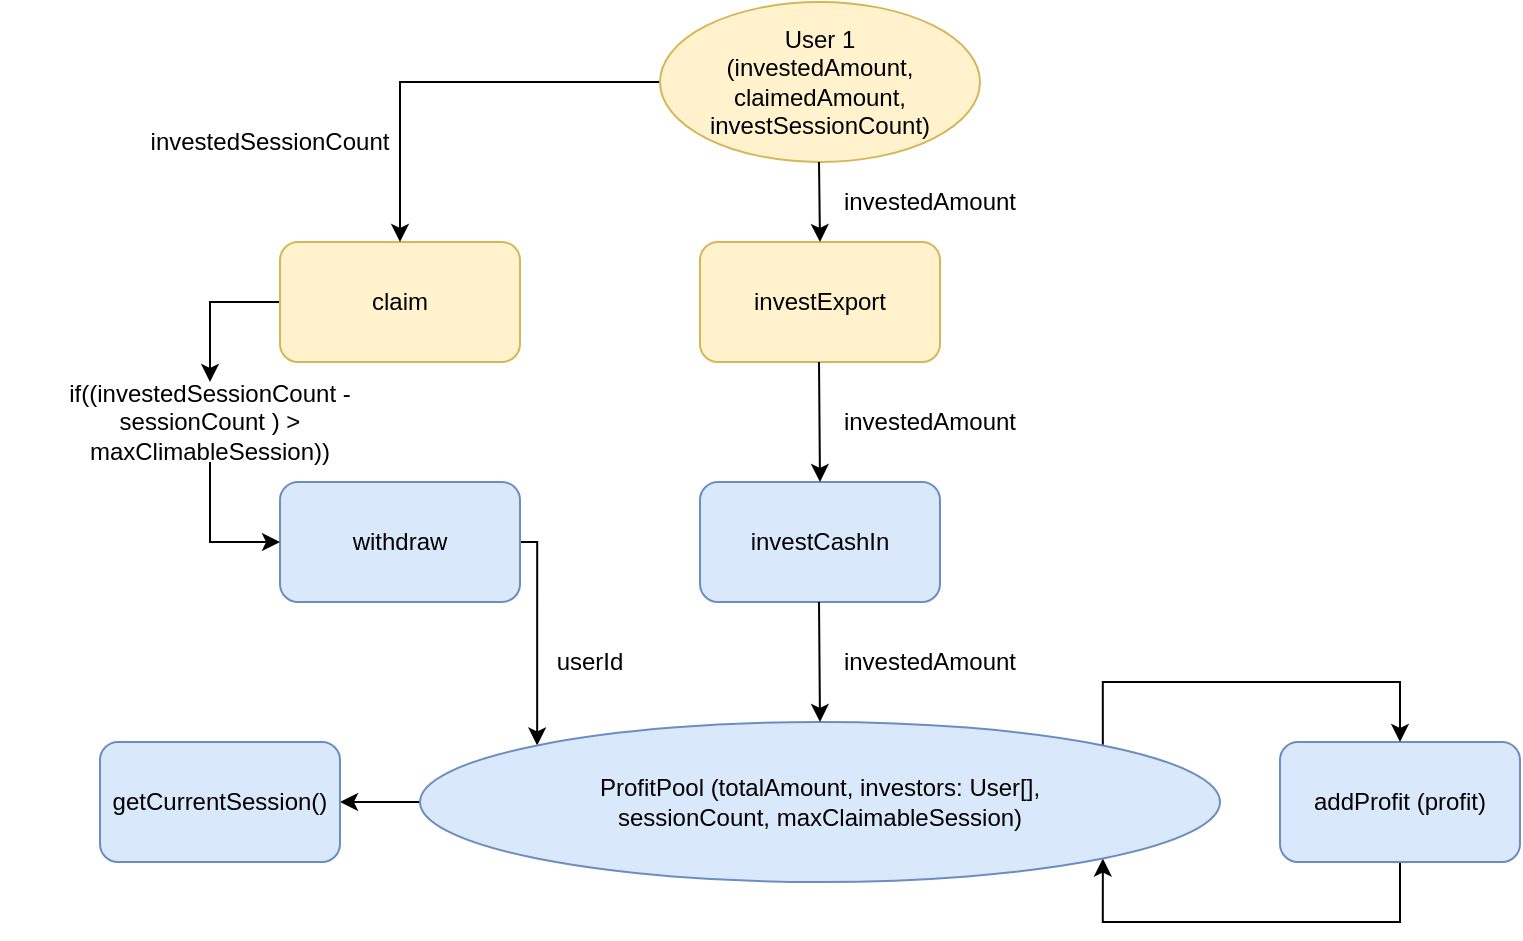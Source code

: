 <mxfile version="14.9.7" type="github" pages="3">
  <diagram id="VXqrS5NhDdbnTz_sFyGP" name="Page-1">
    <mxGraphModel dx="946" dy="612" grid="1" gridSize="10" guides="1" tooltips="1" connect="1" arrows="1" fold="1" page="1" pageScale="1" pageWidth="850" pageHeight="1100" math="0" shadow="0">
      <root>
        <mxCell id="0" />
        <mxCell id="1" parent="0" />
        <mxCell id="R7maWW98rSnrO7kK5M2s-1" style="edgeStyle=orthogonalEdgeStyle;rounded=0;orthogonalLoop=1;jettySize=auto;html=1;exitX=0.5;exitY=1;exitDx=0;exitDy=0;entryX=1;entryY=1;entryDx=0;entryDy=0;" parent="1" source="R7maWW98rSnrO7kK5M2s-2" target="R7maWW98rSnrO7kK5M2s-14" edge="1">
          <mxGeometry relative="1" as="geometry">
            <Array as="points">
              <mxPoint x="730" y="500" />
              <mxPoint x="581" y="500" />
            </Array>
          </mxGeometry>
        </mxCell>
        <mxCell id="R7maWW98rSnrO7kK5M2s-2" value="addProfit (profit)" style="rounded=1;whiteSpace=wrap;html=1;fillColor=#dae8fc;strokeColor=#6c8ebf;" parent="1" vertex="1">
          <mxGeometry x="670" y="410" width="120" height="60" as="geometry" />
        </mxCell>
        <mxCell id="R7maWW98rSnrO7kK5M2s-3" value="investExport" style="rounded=1;whiteSpace=wrap;html=1;fillColor=#fff2cc;strokeColor=#d6b656;" parent="1" vertex="1">
          <mxGeometry x="380" y="160" width="120" height="60" as="geometry" />
        </mxCell>
        <mxCell id="R7maWW98rSnrO7kK5M2s-4" style="edgeStyle=orthogonalEdgeStyle;rounded=0;orthogonalLoop=1;jettySize=auto;html=1;exitX=1;exitY=0.5;exitDx=0;exitDy=0;entryX=0;entryY=0;entryDx=0;entryDy=0;" parent="1" source="R7maWW98rSnrO7kK5M2s-5" target="R7maWW98rSnrO7kK5M2s-14" edge="1">
          <mxGeometry relative="1" as="geometry">
            <Array as="points">
              <mxPoint x="299" y="310" />
            </Array>
          </mxGeometry>
        </mxCell>
        <mxCell id="R7maWW98rSnrO7kK5M2s-5" value="withdraw" style="rounded=1;whiteSpace=wrap;html=1;fillColor=#dae8fc;strokeColor=#6c8ebf;" parent="1" vertex="1">
          <mxGeometry x="170" y="280" width="120" height="60" as="geometry" />
        </mxCell>
        <mxCell id="R7maWW98rSnrO7kK5M2s-6" style="edgeStyle=orthogonalEdgeStyle;rounded=0;orthogonalLoop=1;jettySize=auto;html=1;exitX=0;exitY=0.5;exitDx=0;exitDy=0;entryX=0.5;entryY=0;entryDx=0;entryDy=0;" parent="1" source="R7maWW98rSnrO7kK5M2s-7" target="R7maWW98rSnrO7kK5M2s-22" edge="1">
          <mxGeometry relative="1" as="geometry" />
        </mxCell>
        <mxCell id="R7maWW98rSnrO7kK5M2s-7" value="&lt;div&gt;claim&lt;/div&gt;" style="rounded=1;whiteSpace=wrap;html=1;fillColor=#fff2cc;strokeColor=#d6b656;" parent="1" vertex="1">
          <mxGeometry x="170" y="160" width="120" height="60" as="geometry" />
        </mxCell>
        <mxCell id="R7maWW98rSnrO7kK5M2s-8" style="edgeStyle=orthogonalEdgeStyle;rounded=0;orthogonalLoop=1;jettySize=auto;html=1;exitX=0;exitY=0.5;exitDx=0;exitDy=0;entryX=0.5;entryY=0;entryDx=0;entryDy=0;" parent="1" source="R7maWW98rSnrO7kK5M2s-9" target="R7maWW98rSnrO7kK5M2s-7" edge="1">
          <mxGeometry relative="1" as="geometry" />
        </mxCell>
        <mxCell id="R7maWW98rSnrO7kK5M2s-9" value="&lt;div&gt;User 1 &lt;br&gt;&lt;/div&gt;&lt;div&gt;(investedAmount, claimedAmount,&lt;/div&gt;&lt;div&gt;investSessionCount)&lt;br&gt;&lt;/div&gt;" style="ellipse;whiteSpace=wrap;html=1;fillColor=#fff2cc;strokeColor=#d6b656;" parent="1" vertex="1">
          <mxGeometry x="360" y="40" width="160" height="80" as="geometry" />
        </mxCell>
        <mxCell id="R7maWW98rSnrO7kK5M2s-10" value="" style="endArrow=classic;html=1;" parent="1" edge="1">
          <mxGeometry width="50" height="50" relative="1" as="geometry">
            <mxPoint x="439.5" y="120" as="sourcePoint" />
            <mxPoint x="440" y="160" as="targetPoint" />
          </mxGeometry>
        </mxCell>
        <mxCell id="R7maWW98rSnrO7kK5M2s-11" value="investedAmount" style="text;html=1;strokeColor=none;fillColor=none;align=center;verticalAlign=middle;whiteSpace=wrap;rounded=0;" parent="1" vertex="1">
          <mxGeometry x="450" y="360" width="90" height="20" as="geometry" />
        </mxCell>
        <mxCell id="R7maWW98rSnrO7kK5M2s-12" style="edgeStyle=orthogonalEdgeStyle;rounded=0;orthogonalLoop=1;jettySize=auto;html=1;exitX=1;exitY=0;exitDx=0;exitDy=0;entryX=0.5;entryY=0;entryDx=0;entryDy=0;" parent="1" source="R7maWW98rSnrO7kK5M2s-14" target="R7maWW98rSnrO7kK5M2s-2" edge="1">
          <mxGeometry relative="1" as="geometry">
            <Array as="points">
              <mxPoint x="581" y="380" />
              <mxPoint x="730" y="380" />
            </Array>
          </mxGeometry>
        </mxCell>
        <mxCell id="R7maWW98rSnrO7kK5M2s-13" style="edgeStyle=orthogonalEdgeStyle;rounded=0;orthogonalLoop=1;jettySize=auto;html=1;exitX=0;exitY=0.5;exitDx=0;exitDy=0;entryX=1;entryY=0.5;entryDx=0;entryDy=0;" parent="1" source="R7maWW98rSnrO7kK5M2s-14" target="R7maWW98rSnrO7kK5M2s-24" edge="1">
          <mxGeometry relative="1" as="geometry" />
        </mxCell>
        <mxCell id="R7maWW98rSnrO7kK5M2s-14" value="&lt;div&gt;ProfitPool (totalAmount, investors: User[], &lt;br&gt;&lt;/div&gt;&lt;div&gt;sessionCount, maxClaimableSession)&lt;/div&gt;" style="ellipse;whiteSpace=wrap;html=1;fillColor=#dae8fc;strokeColor=#6c8ebf;" parent="1" vertex="1">
          <mxGeometry x="240" y="400" width="400" height="80" as="geometry" />
        </mxCell>
        <mxCell id="R7maWW98rSnrO7kK5M2s-15" value="investCashIn" style="rounded=1;whiteSpace=wrap;html=1;fillColor=#dae8fc;strokeColor=#6c8ebf;" parent="1" vertex="1">
          <mxGeometry x="380" y="280" width="120" height="60" as="geometry" />
        </mxCell>
        <mxCell id="R7maWW98rSnrO7kK5M2s-16" value="" style="endArrow=classic;html=1;entryX=0.5;entryY=0;entryDx=0;entryDy=0;" parent="1" target="R7maWW98rSnrO7kK5M2s-14" edge="1">
          <mxGeometry width="50" height="50" relative="1" as="geometry">
            <mxPoint x="439.5" y="340" as="sourcePoint" />
            <mxPoint x="440" y="390" as="targetPoint" />
          </mxGeometry>
        </mxCell>
        <mxCell id="R7maWW98rSnrO7kK5M2s-17" value="" style="endArrow=classic;html=1;entryX=0.5;entryY=0;entryDx=0;entryDy=0;" parent="1" target="R7maWW98rSnrO7kK5M2s-15" edge="1">
          <mxGeometry width="50" height="50" relative="1" as="geometry">
            <mxPoint x="439.5" y="220" as="sourcePoint" />
            <mxPoint x="440" y="260" as="targetPoint" />
          </mxGeometry>
        </mxCell>
        <mxCell id="R7maWW98rSnrO7kK5M2s-18" value="investedAmount" style="text;html=1;strokeColor=none;fillColor=none;align=center;verticalAlign=middle;whiteSpace=wrap;rounded=0;" parent="1" vertex="1">
          <mxGeometry x="450" y="130" width="90" height="20" as="geometry" />
        </mxCell>
        <mxCell id="R7maWW98rSnrO7kK5M2s-19" value="investedAmount" style="text;html=1;strokeColor=none;fillColor=none;align=center;verticalAlign=middle;whiteSpace=wrap;rounded=0;" parent="1" vertex="1">
          <mxGeometry x="450" y="240" width="90" height="20" as="geometry" />
        </mxCell>
        <mxCell id="R7maWW98rSnrO7kK5M2s-20" value="investedSessionCount" style="text;html=1;strokeColor=none;fillColor=none;align=center;verticalAlign=middle;whiteSpace=wrap;rounded=0;" parent="1" vertex="1">
          <mxGeometry x="120" y="100" width="90" height="20" as="geometry" />
        </mxCell>
        <mxCell id="R7maWW98rSnrO7kK5M2s-21" style="edgeStyle=orthogonalEdgeStyle;rounded=0;orthogonalLoop=1;jettySize=auto;html=1;exitX=0.5;exitY=1;exitDx=0;exitDy=0;entryX=0;entryY=0.5;entryDx=0;entryDy=0;" parent="1" source="R7maWW98rSnrO7kK5M2s-22" target="R7maWW98rSnrO7kK5M2s-5" edge="1">
          <mxGeometry relative="1" as="geometry" />
        </mxCell>
        <mxCell id="R7maWW98rSnrO7kK5M2s-22" value="if((investedSessionCount - sessionCount ) &amp;gt; maxClimableSession))" style="text;html=1;strokeColor=none;fillColor=none;align=center;verticalAlign=middle;whiteSpace=wrap;rounded=0;" parent="1" vertex="1">
          <mxGeometry x="30" y="230" width="210" height="40" as="geometry" />
        </mxCell>
        <mxCell id="R7maWW98rSnrO7kK5M2s-23" value="userId" style="text;html=1;strokeColor=none;fillColor=none;align=center;verticalAlign=middle;whiteSpace=wrap;rounded=0;" parent="1" vertex="1">
          <mxGeometry x="300" y="360" width="50" height="20" as="geometry" />
        </mxCell>
        <mxCell id="R7maWW98rSnrO7kK5M2s-24" value="getCurrentSession()" style="rounded=1;whiteSpace=wrap;html=1;fillColor=#dae8fc;strokeColor=#6c8ebf;" parent="1" vertex="1">
          <mxGeometry x="80" y="410" width="120" height="60" as="geometry" />
        </mxCell>
      </root>
    </mxGraphModel>
  </diagram>
  <diagram id="loji6d5wHGWuaxC7HTpE" name="Test_MaxClaimableSession=1">
    <mxGraphModel dx="946" dy="612" grid="1" gridSize="10" guides="1" tooltips="1" connect="1" arrows="1" fold="1" page="1" pageScale="1" pageWidth="850" pageHeight="1100" math="0" shadow="0">
      <root>
        <mxCell id="k_TUhZn_JpIToX4vtfrt-0" />
        <mxCell id="k_TUhZn_JpIToX4vtfrt-1" parent="k_TUhZn_JpIToX4vtfrt-0" />
        <mxCell id="k_TUhZn_JpIToX4vtfrt-4" style="edgeStyle=orthogonalEdgeStyle;rounded=0;orthogonalLoop=1;jettySize=auto;html=1;exitX=0.5;exitY=1;exitDx=0;exitDy=0;entryX=0.5;entryY=0;entryDx=0;entryDy=0;" parent="k_TUhZn_JpIToX4vtfrt-1" source="k_TUhZn_JpIToX4vtfrt-2" target="k_TUhZn_JpIToX4vtfrt-3" edge="1">
          <mxGeometry relative="1" as="geometry" />
        </mxCell>
        <mxCell id="k_TUhZn_JpIToX4vtfrt-2" value="Session 1" style="rounded=1;whiteSpace=wrap;html=1;" parent="k_TUhZn_JpIToX4vtfrt-1" vertex="1">
          <mxGeometry x="200" width="120" height="60" as="geometry" />
        </mxCell>
        <mxCell id="k_TUhZn_JpIToX4vtfrt-10" style="edgeStyle=orthogonalEdgeStyle;rounded=0;orthogonalLoop=1;jettySize=auto;html=1;exitX=0.5;exitY=1;exitDx=0;exitDy=0;entryX=0.5;entryY=0;entryDx=0;entryDy=0;" parent="k_TUhZn_JpIToX4vtfrt-1" source="k_TUhZn_JpIToX4vtfrt-3" target="k_TUhZn_JpIToX4vtfrt-9" edge="1">
          <mxGeometry relative="1" as="geometry" />
        </mxCell>
        <mxCell id="k_TUhZn_JpIToX4vtfrt-3" value="&lt;div&gt;Session 1&lt;/div&gt;&lt;div&gt;{ profit:0,&lt;/div&gt;&lt;div&gt;profitPrev:[0],&lt;br&gt;&lt;/div&gt;&lt;div&gt;fromSteven: 10}&lt;br&gt;&lt;/div&gt;" style="rounded=1;whiteSpace=wrap;html=1;" parent="k_TUhZn_JpIToX4vtfrt-1" vertex="1">
          <mxGeometry x="200" y="90" width="120" height="60" as="geometry" />
        </mxCell>
        <mxCell id="k_TUhZn_JpIToX4vtfrt-6" style="edgeStyle=orthogonalEdgeStyle;rounded=0;orthogonalLoop=1;jettySize=auto;html=1;exitX=1;exitY=0.5;exitDx=0;exitDy=0;entryX=0;entryY=0.5;entryDx=0;entryDy=0;" parent="k_TUhZn_JpIToX4vtfrt-1" source="k_TUhZn_JpIToX4vtfrt-5" target="k_TUhZn_JpIToX4vtfrt-3" edge="1">
          <mxGeometry relative="1" as="geometry" />
        </mxCell>
        <mxCell id="k_TUhZn_JpIToX4vtfrt-5" value="Invest(amount:10, session:1, investor:Steve)" style="ellipse;whiteSpace=wrap;html=1;" parent="k_TUhZn_JpIToX4vtfrt-1" vertex="1">
          <mxGeometry y="90" width="120" height="60" as="geometry" />
        </mxCell>
        <mxCell id="k_TUhZn_JpIToX4vtfrt-16" style="edgeStyle=orthogonalEdgeStyle;rounded=0;orthogonalLoop=1;jettySize=auto;html=1;exitX=0.5;exitY=1;exitDx=0;exitDy=0;entryX=0.5;entryY=0;entryDx=0;entryDy=0;" parent="k_TUhZn_JpIToX4vtfrt-1" source="k_TUhZn_JpIToX4vtfrt-9" target="k_TUhZn_JpIToX4vtfrt-15" edge="1">
          <mxGeometry relative="1" as="geometry" />
        </mxCell>
        <mxCell id="k_TUhZn_JpIToX4vtfrt-9" value="addProfit(20)" style="rhombus;whiteSpace=wrap;html=1;" parent="k_TUhZn_JpIToX4vtfrt-1" vertex="1">
          <mxGeometry x="200" y="170" width="120" height="40" as="geometry" />
        </mxCell>
        <mxCell id="m3K5xn2STQ442jW90mxO-0" style="edgeStyle=orthogonalEdgeStyle;rounded=0;orthogonalLoop=1;jettySize=auto;html=1;exitX=0.5;exitY=1;exitDx=0;exitDy=0;entryX=0.5;entryY=0;entryDx=0;entryDy=0;" edge="1" parent="k_TUhZn_JpIToX4vtfrt-1" source="k_TUhZn_JpIToX4vtfrt-11" target="k_TUhZn_JpIToX4vtfrt-20">
          <mxGeometry relative="1" as="geometry" />
        </mxCell>
        <mxCell id="k_TUhZn_JpIToX4vtfrt-11" value="&lt;div&gt;Session 1&lt;/div&gt;&lt;div&gt;{ profit:20,&lt;/div&gt;&lt;div&gt;profitPrev:[0]&lt;br&gt;&lt;/div&gt;&lt;div&gt;fromSteve:10,&lt;/div&gt;&lt;div&gt;fromDave: 15}&lt;br&gt;&lt;/div&gt;" style="rounded=1;whiteSpace=wrap;html=1;" parent="k_TUhZn_JpIToX4vtfrt-1" vertex="1">
          <mxGeometry x="200" y="310" width="120" height="80" as="geometry" />
        </mxCell>
        <mxCell id="k_TUhZn_JpIToX4vtfrt-14" style="edgeStyle=orthogonalEdgeStyle;rounded=0;orthogonalLoop=1;jettySize=auto;html=1;exitX=1;exitY=0.5;exitDx=0;exitDy=0;entryX=0;entryY=0.5;entryDx=0;entryDy=0;" parent="k_TUhZn_JpIToX4vtfrt-1" source="k_TUhZn_JpIToX4vtfrt-13" target="k_TUhZn_JpIToX4vtfrt-11" edge="1">
          <mxGeometry relative="1" as="geometry" />
        </mxCell>
        <mxCell id="k_TUhZn_JpIToX4vtfrt-13" value="Invest(amount:15, session:1, investor:Dave)" style="ellipse;whiteSpace=wrap;html=1;" parent="k_TUhZn_JpIToX4vtfrt-1" vertex="1">
          <mxGeometry y="320" width="130" height="60" as="geometry" />
        </mxCell>
        <mxCell id="k_TUhZn_JpIToX4vtfrt-17" style="edgeStyle=orthogonalEdgeStyle;rounded=0;orthogonalLoop=1;jettySize=auto;html=1;exitX=0.5;exitY=1;exitDx=0;exitDy=0;entryX=0.5;entryY=0;entryDx=0;entryDy=0;" parent="k_TUhZn_JpIToX4vtfrt-1" source="k_TUhZn_JpIToX4vtfrt-15" target="k_TUhZn_JpIToX4vtfrt-11" edge="1">
          <mxGeometry relative="1" as="geometry" />
        </mxCell>
        <mxCell id="k_TUhZn_JpIToX4vtfrt-15" value="&lt;div&gt;Session 1&lt;/div&gt;&lt;div&gt;{ profit:20,&lt;/div&gt;&lt;div&gt;profitPrev:[0],&lt;br&gt;&lt;/div&gt;&lt;div&gt;fromSteven: 10}&lt;br&gt;&lt;/div&gt;" style="rounded=1;whiteSpace=wrap;html=1;" parent="k_TUhZn_JpIToX4vtfrt-1" vertex="1">
          <mxGeometry x="200" y="230" width="120" height="60" as="geometry" />
        </mxCell>
        <mxCell id="m3K5xn2STQ442jW90mxO-1" style="edgeStyle=orthogonalEdgeStyle;rounded=0;orthogonalLoop=1;jettySize=auto;html=1;exitX=0.5;exitY=1;exitDx=0;exitDy=0;entryX=0.5;entryY=0;entryDx=0;entryDy=0;" edge="1" parent="k_TUhZn_JpIToX4vtfrt-1" source="k_TUhZn_JpIToX4vtfrt-20" target="k_TUhZn_JpIToX4vtfrt-21">
          <mxGeometry relative="1" as="geometry" />
        </mxCell>
        <mxCell id="k_TUhZn_JpIToX4vtfrt-20" value="addProfit(30)" style="rhombus;whiteSpace=wrap;html=1;" parent="k_TUhZn_JpIToX4vtfrt-1" vertex="1">
          <mxGeometry x="200" y="410" width="120" height="30" as="geometry" />
        </mxCell>
        <mxCell id="m3K5xn2STQ442jW90mxO-2" style="edgeStyle=orthogonalEdgeStyle;rounded=0;orthogonalLoop=1;jettySize=auto;html=1;exitX=0.5;exitY=1;exitDx=0;exitDy=0;entryX=0.5;entryY=0;entryDx=0;entryDy=0;" edge="1" parent="k_TUhZn_JpIToX4vtfrt-1" source="k_TUhZn_JpIToX4vtfrt-21" target="k_TUhZn_JpIToX4vtfrt-22">
          <mxGeometry relative="1" as="geometry" />
        </mxCell>
        <mxCell id="k_TUhZn_JpIToX4vtfrt-21" value="&lt;div&gt;Session 1&lt;/div&gt;&lt;div&gt;{ profit:50,&lt;/div&gt;&lt;div&gt;profitPrev:[0],&lt;br&gt;&lt;/div&gt;&lt;div&gt;fromSteve:10,&lt;/div&gt;&lt;div&gt;fromDave: 15}&lt;br&gt;&lt;/div&gt;" style="rounded=1;whiteSpace=wrap;html=1;" parent="k_TUhZn_JpIToX4vtfrt-1" vertex="1">
          <mxGeometry x="200" y="460" width="120" height="70" as="geometry" />
        </mxCell>
        <mxCell id="k_TUhZn_JpIToX4vtfrt-38" style="edgeStyle=orthogonalEdgeStyle;rounded=0;orthogonalLoop=1;jettySize=auto;html=1;exitX=0.5;exitY=1;exitDx=0;exitDy=0;entryX=0.5;entryY=0;entryDx=0;entryDy=0;" parent="k_TUhZn_JpIToX4vtfrt-1" source="k_TUhZn_JpIToX4vtfrt-22" target="k_TUhZn_JpIToX4vtfrt-28" edge="1">
          <mxGeometry relative="1" as="geometry" />
        </mxCell>
        <mxCell id="k_TUhZn_JpIToX4vtfrt-22" value="&lt;div&gt;Session 1&lt;/div&gt;&lt;div&gt;{ profit:50,&lt;/div&gt;&lt;div&gt;profitPrev:[0],&lt;br&gt;&lt;/div&gt;&lt;div&gt;fromSteve:10,&lt;/div&gt;&lt;div&gt;fromDave: 40}&lt;br&gt;&lt;/div&gt;" style="rounded=1;whiteSpace=wrap;html=1;" parent="k_TUhZn_JpIToX4vtfrt-1" vertex="1">
          <mxGeometry x="200" y="545" width="120" height="70" as="geometry" />
        </mxCell>
        <mxCell id="k_TUhZn_JpIToX4vtfrt-23" style="edgeStyle=orthogonalEdgeStyle;rounded=0;orthogonalLoop=1;jettySize=auto;html=1;exitX=1;exitY=0.5;exitDx=0;exitDy=0;entryX=0;entryY=0.5;entryDx=0;entryDy=0;" parent="k_TUhZn_JpIToX4vtfrt-1" source="k_TUhZn_JpIToX4vtfrt-24" target="k_TUhZn_JpIToX4vtfrt-22" edge="1">
          <mxGeometry relative="1" as="geometry" />
        </mxCell>
        <mxCell id="k_TUhZn_JpIToX4vtfrt-24" value="Invest(amount:25, session:1, investor:Dave)" style="ellipse;whiteSpace=wrap;html=1;" parent="k_TUhZn_JpIToX4vtfrt-1" vertex="1">
          <mxGeometry y="550" width="130" height="60" as="geometry" />
        </mxCell>
        <mxCell id="k_TUhZn_JpIToX4vtfrt-31" style="edgeStyle=orthogonalEdgeStyle;rounded=0;orthogonalLoop=1;jettySize=auto;html=1;exitX=1;exitY=0.5;exitDx=0;exitDy=0;entryX=0;entryY=0.5;entryDx=0;entryDy=0;" parent="k_TUhZn_JpIToX4vtfrt-1" source="k_TUhZn_JpIToX4vtfrt-28" target="k_TUhZn_JpIToX4vtfrt-30" edge="1">
          <mxGeometry relative="1" as="geometry" />
        </mxCell>
        <mxCell id="yJquGkovCwR76NoG3Z3U-9" style="edgeStyle=orthogonalEdgeStyle;rounded=0;orthogonalLoop=1;jettySize=auto;html=1;exitX=0.5;exitY=1;exitDx=0;exitDy=0;entryX=0.5;entryY=0;entryDx=0;entryDy=0;" parent="k_TUhZn_JpIToX4vtfrt-1" source="k_TUhZn_JpIToX4vtfrt-28" target="yJquGkovCwR76NoG3Z3U-8" edge="1">
          <mxGeometry relative="1" as="geometry" />
        </mxCell>
        <mxCell id="k_TUhZn_JpIToX4vtfrt-28" value="&lt;div&gt;Session 1&lt;/div&gt;&lt;div&gt;{ profit:50, profitPrev:[0],&lt;br&gt;&lt;/div&gt;&lt;div&gt;fromSteve:10,&lt;/div&gt;&lt;div&gt;fromDave: 40}&lt;br&gt;&lt;/div&gt;" style="rounded=1;whiteSpace=wrap;html=1;" parent="k_TUhZn_JpIToX4vtfrt-1" vertex="1">
          <mxGeometry x="200" y="635" width="120" height="70" as="geometry" />
        </mxCell>
        <mxCell id="k_TUhZn_JpIToX4vtfrt-30" value="Claim(session:1, investor:Dave) = 0" style="ellipse;whiteSpace=wrap;html=1;" parent="k_TUhZn_JpIToX4vtfrt-1" vertex="1">
          <mxGeometry x="390" y="640" width="130" height="60" as="geometry" />
        </mxCell>
        <mxCell id="k_TUhZn_JpIToX4vtfrt-35" value="" style="verticalLabelPosition=bottom;verticalAlign=top;html=1;shape=mxgraph.basic.flash" parent="k_TUhZn_JpIToX4vtfrt-1" vertex="1">
          <mxGeometry x="340" y="635" width="20" height="70" as="geometry" />
        </mxCell>
        <mxCell id="k_TUhZn_JpIToX4vtfrt-46" style="edgeStyle=orthogonalEdgeStyle;rounded=0;orthogonalLoop=1;jettySize=auto;html=1;exitX=0.5;exitY=1;exitDx=0;exitDy=0;entryX=0.5;entryY=0;entryDx=0;entryDy=0;" parent="k_TUhZn_JpIToX4vtfrt-1" source="k_TUhZn_JpIToX4vtfrt-39" target="k_TUhZn_JpIToX4vtfrt-45" edge="1">
          <mxGeometry relative="1" as="geometry" />
        </mxCell>
        <mxCell id="k_TUhZn_JpIToX4vtfrt-39" value="&lt;div&gt;Session 2&lt;br&gt;&lt;/div&gt;&lt;div&gt;{ profit:0,&lt;br&gt;&lt;/div&gt;&lt;div&gt;profitPrev:[50],&lt;/div&gt;&lt;div&gt;fromSteve:10,&lt;/div&gt;&lt;div&gt;fromDave: 40}&lt;br&gt;&lt;/div&gt;" style="rounded=1;whiteSpace=wrap;html=1;" parent="k_TUhZn_JpIToX4vtfrt-1" vertex="1">
          <mxGeometry x="200" y="780" width="120" height="70" as="geometry" />
        </mxCell>
        <mxCell id="k_TUhZn_JpIToX4vtfrt-43" value="Claim(session: 2, investor:Dave) = 40" style="ellipse;whiteSpace=wrap;html=1;" parent="k_TUhZn_JpIToX4vtfrt-1" vertex="1">
          <mxGeometry x="390" y="870" width="130" height="60" as="geometry" />
        </mxCell>
        <mxCell id="k_TUhZn_JpIToX4vtfrt-47" style="edgeStyle=orthogonalEdgeStyle;rounded=0;orthogonalLoop=1;jettySize=auto;html=1;exitX=1;exitY=0.5;exitDx=0;exitDy=0;entryX=0;entryY=0.5;entryDx=0;entryDy=0;" parent="k_TUhZn_JpIToX4vtfrt-1" source="k_TUhZn_JpIToX4vtfrt-45" target="k_TUhZn_JpIToX4vtfrt-43" edge="1">
          <mxGeometry relative="1" as="geometry" />
        </mxCell>
        <mxCell id="yJquGkovCwR76NoG3Z3U-12" style="edgeStyle=orthogonalEdgeStyle;rounded=0;orthogonalLoop=1;jettySize=auto;html=1;exitX=0.5;exitY=1;exitDx=0;exitDy=0;entryX=0.5;entryY=0;entryDx=0;entryDy=0;" parent="k_TUhZn_JpIToX4vtfrt-1" source="k_TUhZn_JpIToX4vtfrt-45" target="yJquGkovCwR76NoG3Z3U-11" edge="1">
          <mxGeometry relative="1" as="geometry" />
        </mxCell>
        <mxCell id="k_TUhZn_JpIToX4vtfrt-45" value="&lt;div&gt;Session 2&lt;br&gt;&lt;/div&gt;&lt;div&gt;{ profit:0,&lt;br&gt;&lt;/div&gt;&lt;div&gt;profitPrev:[50],&lt;/div&gt;&lt;div&gt;fromSteve:10,&lt;/div&gt;&lt;div&gt;fromDave: 40}&lt;br&gt;&lt;/div&gt;" style="rounded=1;whiteSpace=wrap;html=1;" parent="k_TUhZn_JpIToX4vtfrt-1" vertex="1">
          <mxGeometry x="200" y="865" width="120" height="70" as="geometry" />
        </mxCell>
        <mxCell id="k_TUhZn_JpIToX4vtfrt-56" style="edgeStyle=orthogonalEdgeStyle;rounded=0;orthogonalLoop=1;jettySize=auto;html=1;exitX=0.5;exitY=1;exitDx=0;exitDy=0;entryX=0.5;entryY=1;entryDx=0;entryDy=0;" parent="k_TUhZn_JpIToX4vtfrt-1" source="k_TUhZn_JpIToX4vtfrt-53" target="k_TUhZn_JpIToX4vtfrt-55" edge="1">
          <mxGeometry relative="1" as="geometry">
            <Array as="points">
              <mxPoint x="260" y="1090" />
              <mxPoint x="620" y="1090" />
            </Array>
          </mxGeometry>
        </mxCell>
        <mxCell id="k_TUhZn_JpIToX4vtfrt-53" value="&lt;div&gt;Session 3&lt;br&gt;&lt;/div&gt;&lt;div&gt;{ profit:0,&lt;br&gt;&lt;/div&gt;&lt;div&gt;profitPrev:[0],&lt;/div&gt;&lt;div&gt;fromSteve:10,&lt;/div&gt;&lt;div&gt;fromDave: 40}&lt;br&gt;&lt;/div&gt;" style="rounded=1;whiteSpace=wrap;html=1;" parent="k_TUhZn_JpIToX4vtfrt-1" vertex="1">
          <mxGeometry x="200" y="1010" width="120" height="70" as="geometry" />
        </mxCell>
        <mxCell id="k_TUhZn_JpIToX4vtfrt-60" style="edgeStyle=orthogonalEdgeStyle;rounded=0;orthogonalLoop=1;jettySize=auto;html=1;exitX=0.5;exitY=0;exitDx=0;exitDy=0;entryX=0.5;entryY=1;entryDx=0;entryDy=0;" parent="k_TUhZn_JpIToX4vtfrt-1" source="k_TUhZn_JpIToX4vtfrt-55" target="k_TUhZn_JpIToX4vtfrt-59" edge="1">
          <mxGeometry relative="1" as="geometry" />
        </mxCell>
        <mxCell id="k_TUhZn_JpIToX4vtfrt-55" value="&lt;div&gt;Session 3&lt;br&gt;&lt;/div&gt;&lt;div&gt;{ profit:0,&lt;br&gt;&lt;/div&gt;&lt;div&gt;profitPrev:[0],&lt;/div&gt;&lt;div&gt;fromSteve:30,&lt;/div&gt;&lt;div&gt;fromDave: 40}&lt;br&gt;&lt;/div&gt;" style="rounded=1;whiteSpace=wrap;html=1;" parent="k_TUhZn_JpIToX4vtfrt-1" vertex="1">
          <mxGeometry x="560" y="1010" width="120" height="70" as="geometry" />
        </mxCell>
        <mxCell id="k_TUhZn_JpIToX4vtfrt-58" style="edgeStyle=orthogonalEdgeStyle;rounded=0;orthogonalLoop=1;jettySize=auto;html=1;exitX=1;exitY=0.5;exitDx=0;exitDy=0;" parent="k_TUhZn_JpIToX4vtfrt-1" source="k_TUhZn_JpIToX4vtfrt-57" target="k_TUhZn_JpIToX4vtfrt-55" edge="1">
          <mxGeometry relative="1" as="geometry" />
        </mxCell>
        <mxCell id="k_TUhZn_JpIToX4vtfrt-57" value="Invest(amount:20, session:3, investor:Steve)" style="ellipse;whiteSpace=wrap;html=1;" parent="k_TUhZn_JpIToX4vtfrt-1" vertex="1">
          <mxGeometry x="400" y="1015" width="120" height="60" as="geometry" />
        </mxCell>
        <mxCell id="k_TUhZn_JpIToX4vtfrt-62" style="edgeStyle=orthogonalEdgeStyle;rounded=0;orthogonalLoop=1;jettySize=auto;html=1;exitX=1;exitY=0.5;exitDx=0;exitDy=0;entryX=0;entryY=0.5;entryDx=0;entryDy=0;" parent="k_TUhZn_JpIToX4vtfrt-1" source="k_TUhZn_JpIToX4vtfrt-59" target="k_TUhZn_JpIToX4vtfrt-61" edge="1">
          <mxGeometry relative="1" as="geometry" />
        </mxCell>
        <mxCell id="k_TUhZn_JpIToX4vtfrt-65" style="edgeStyle=orthogonalEdgeStyle;rounded=0;orthogonalLoop=1;jettySize=auto;html=1;exitX=0.5;exitY=0;exitDx=0;exitDy=0;entryX=0.5;entryY=1;entryDx=0;entryDy=0;" parent="k_TUhZn_JpIToX4vtfrt-1" source="k_TUhZn_JpIToX4vtfrt-59" target="k_TUhZn_JpIToX4vtfrt-64" edge="1">
          <mxGeometry relative="1" as="geometry" />
        </mxCell>
        <mxCell id="k_TUhZn_JpIToX4vtfrt-59" value="&lt;div&gt;Session 3&lt;br&gt;&lt;/div&gt;&lt;div&gt;{ profit:0,&lt;br&gt;&lt;/div&gt;&lt;div&gt;profitPrev: [0],&lt;/div&gt;&lt;div&gt;fromSteve:30,&lt;/div&gt;&lt;div&gt;fromDave: 40}&lt;br&gt;&lt;/div&gt;" style="rounded=1;whiteSpace=wrap;html=1;" parent="k_TUhZn_JpIToX4vtfrt-1" vertex="1">
          <mxGeometry x="560" y="870" width="120" height="70" as="geometry" />
        </mxCell>
        <mxCell id="k_TUhZn_JpIToX4vtfrt-61" value="Claim(session:3, investor:Steve)=0" style="ellipse;whiteSpace=wrap;html=1;" parent="k_TUhZn_JpIToX4vtfrt-1" vertex="1">
          <mxGeometry x="720" y="875" width="130" height="60" as="geometry" />
        </mxCell>
        <mxCell id="k_TUhZn_JpIToX4vtfrt-63" value="" style="verticalLabelPosition=bottom;verticalAlign=top;html=1;shape=mxgraph.basic.flash" parent="k_TUhZn_JpIToX4vtfrt-1" vertex="1">
          <mxGeometry x="688" y="866" width="20" height="70" as="geometry" />
        </mxCell>
        <mxCell id="k_TUhZn_JpIToX4vtfrt-67" style="edgeStyle=orthogonalEdgeStyle;rounded=0;orthogonalLoop=1;jettySize=auto;html=1;exitX=0.5;exitY=0;exitDx=0;exitDy=0;entryX=0.5;entryY=1;entryDx=0;entryDy=0;" parent="k_TUhZn_JpIToX4vtfrt-1" source="k_TUhZn_JpIToX4vtfrt-64" target="k_TUhZn_JpIToX4vtfrt-66" edge="1">
          <mxGeometry relative="1" as="geometry" />
        </mxCell>
        <mxCell id="k_TUhZn_JpIToX4vtfrt-64" value="addProfit(35)" style="rhombus;whiteSpace=wrap;html=1;" parent="k_TUhZn_JpIToX4vtfrt-1" vertex="1">
          <mxGeometry x="560" y="800" width="120" height="40" as="geometry" />
        </mxCell>
        <mxCell id="yJquGkovCwR76NoG3Z3U-15" style="edgeStyle=orthogonalEdgeStyle;rounded=0;orthogonalLoop=1;jettySize=auto;html=1;exitX=0.5;exitY=0;exitDx=0;exitDy=0;entryX=0.5;entryY=1;entryDx=0;entryDy=0;" parent="k_TUhZn_JpIToX4vtfrt-1" source="k_TUhZn_JpIToX4vtfrt-66" target="yJquGkovCwR76NoG3Z3U-14" edge="1">
          <mxGeometry relative="1" as="geometry" />
        </mxCell>
        <mxCell id="k_TUhZn_JpIToX4vtfrt-66" value="&lt;div&gt;Session 3&lt;br&gt;&lt;/div&gt;&lt;div&gt;{ profit:35,&lt;br&gt;&lt;/div&gt;&lt;div&gt;profitPrev:[0],&lt;/div&gt;&lt;div&gt;fromSteve:30,&lt;/div&gt;&lt;div&gt;fromDave: 40}&lt;br&gt;&lt;/div&gt;" style="rounded=1;whiteSpace=wrap;html=1;" parent="k_TUhZn_JpIToX4vtfrt-1" vertex="1">
          <mxGeometry x="560" y="710" width="120" height="70" as="geometry" />
        </mxCell>
        <mxCell id="k_TUhZn_JpIToX4vtfrt-73" style="edgeStyle=orthogonalEdgeStyle;rounded=0;orthogonalLoop=1;jettySize=auto;html=1;exitX=1;exitY=0.5;exitDx=0;exitDy=0;entryX=0;entryY=0.5;entryDx=0;entryDy=0;" parent="k_TUhZn_JpIToX4vtfrt-1" source="k_TUhZn_JpIToX4vtfrt-70" target="k_TUhZn_JpIToX4vtfrt-72" edge="1">
          <mxGeometry relative="1" as="geometry" />
        </mxCell>
        <mxCell id="k_TUhZn_JpIToX4vtfrt-75" style="edgeStyle=orthogonalEdgeStyle;rounded=0;orthogonalLoop=1;jettySize=auto;html=1;exitX=0.5;exitY=0;exitDx=0;exitDy=0;entryX=0.5;entryY=1;entryDx=0;entryDy=0;" parent="k_TUhZn_JpIToX4vtfrt-1" source="k_TUhZn_JpIToX4vtfrt-70" target="k_TUhZn_JpIToX4vtfrt-74" edge="1">
          <mxGeometry relative="1" as="geometry" />
        </mxCell>
        <mxCell id="k_TUhZn_JpIToX4vtfrt-70" value="&lt;div&gt;Session 4&lt;br&gt;&lt;/div&gt;&lt;div&gt;{ profit:0,&lt;br&gt;&lt;/div&gt;&lt;div&gt;profitPrev: [35],&lt;/div&gt;&lt;div&gt;fromSteve:30,&lt;/div&gt;&lt;div&gt;fromDave: 40}&lt;br&gt;&lt;/div&gt;" style="rounded=1;whiteSpace=wrap;html=1;" parent="k_TUhZn_JpIToX4vtfrt-1" vertex="1">
          <mxGeometry x="560" y="430" width="120" height="70" as="geometry" />
        </mxCell>
        <mxCell id="k_TUhZn_JpIToX4vtfrt-72" value="Claim(session:4, investor:Steve)=15" style="ellipse;whiteSpace=wrap;html=1;" parent="k_TUhZn_JpIToX4vtfrt-1" vertex="1">
          <mxGeometry x="720" y="435" width="130" height="60" as="geometry" />
        </mxCell>
        <mxCell id="k_TUhZn_JpIToX4vtfrt-77" style="edgeStyle=orthogonalEdgeStyle;rounded=0;orthogonalLoop=1;jettySize=auto;html=1;exitX=1;exitY=0.5;exitDx=0;exitDy=0;entryX=0;entryY=0.5;entryDx=0;entryDy=0;" parent="k_TUhZn_JpIToX4vtfrt-1" source="k_TUhZn_JpIToX4vtfrt-74" target="k_TUhZn_JpIToX4vtfrt-76" edge="1">
          <mxGeometry relative="1" as="geometry" />
        </mxCell>
        <mxCell id="k_TUhZn_JpIToX4vtfrt-74" value="&lt;div&gt;Session 4&lt;br&gt;&lt;/div&gt;&lt;div&gt;{ profit:0&lt;br&gt;&lt;/div&gt;&lt;div&gt;profitPrev:[35],&lt;/div&gt;&lt;div&gt;fromSteve:30,&lt;/div&gt;&lt;div&gt;fromDave: 40}&lt;br&gt;&lt;/div&gt;" style="rounded=1;whiteSpace=wrap;html=1;" parent="k_TUhZn_JpIToX4vtfrt-1" vertex="1">
          <mxGeometry x="560" y="320" width="120" height="70" as="geometry" />
        </mxCell>
        <mxCell id="k_TUhZn_JpIToX4vtfrt-76" value="Claim(session: 4, investor:Dave) = 20" style="ellipse;whiteSpace=wrap;html=1;" parent="k_TUhZn_JpIToX4vtfrt-1" vertex="1">
          <mxGeometry x="720" y="325" width="130" height="60" as="geometry" />
        </mxCell>
        <mxCell id="yJquGkovCwR76NoG3Z3U-5" style="edgeStyle=orthogonalEdgeStyle;rounded=0;orthogonalLoop=1;jettySize=auto;html=1;exitX=0.5;exitY=0;exitDx=0;exitDy=0;entryX=0.5;entryY=1;entryDx=0;entryDy=0;" parent="k_TUhZn_JpIToX4vtfrt-1" source="yJquGkovCwR76NoG3Z3U-3" target="k_TUhZn_JpIToX4vtfrt-70" edge="1">
          <mxGeometry relative="1" as="geometry" />
        </mxCell>
        <mxCell id="yJquGkovCwR76NoG3Z3U-3" value="&lt;div&gt;Session 4&lt;br&gt;&lt;/div&gt;&lt;div&gt;{ profit:0,&lt;br&gt;&lt;/div&gt;&lt;div&gt;profitPrev: [35],&lt;/div&gt;&lt;div&gt;fromSteve:30,&lt;/div&gt;&lt;div&gt;fromDave: 40}&lt;br&gt;&lt;/div&gt;" style="rounded=1;whiteSpace=wrap;html=1;" parent="k_TUhZn_JpIToX4vtfrt-1" vertex="1">
          <mxGeometry x="560" y="545" width="120" height="70" as="geometry" />
        </mxCell>
        <mxCell id="yJquGkovCwR76NoG3Z3U-10" style="edgeStyle=orthogonalEdgeStyle;rounded=0;orthogonalLoop=1;jettySize=auto;html=1;exitX=0.5;exitY=1;exitDx=0;exitDy=0;entryX=0.5;entryY=0;entryDx=0;entryDy=0;" parent="k_TUhZn_JpIToX4vtfrt-1" source="yJquGkovCwR76NoG3Z3U-8" target="k_TUhZn_JpIToX4vtfrt-39" edge="1">
          <mxGeometry relative="1" as="geometry" />
        </mxCell>
        <mxCell id="yJquGkovCwR76NoG3Z3U-8" value="&lt;div&gt;newSession(2)&lt;/div&gt;&lt;div&gt;profit.slice().push(0)&lt;br&gt;&lt;/div&gt;" style="shape=hexagon;perimeter=hexagonPerimeter2;whiteSpace=wrap;html=1;fixedSize=1;" parent="k_TUhZn_JpIToX4vtfrt-1" vertex="1">
          <mxGeometry x="200" y="720" width="120" height="40" as="geometry" />
        </mxCell>
        <mxCell id="yJquGkovCwR76NoG3Z3U-13" style="edgeStyle=orthogonalEdgeStyle;rounded=0;orthogonalLoop=1;jettySize=auto;html=1;exitX=0.5;exitY=1;exitDx=0;exitDy=0;entryX=0.5;entryY=0;entryDx=0;entryDy=0;" parent="k_TUhZn_JpIToX4vtfrt-1" source="yJquGkovCwR76NoG3Z3U-11" target="k_TUhZn_JpIToX4vtfrt-53" edge="1">
          <mxGeometry relative="1" as="geometry" />
        </mxCell>
        <mxCell id="yJquGkovCwR76NoG3Z3U-11" value="&lt;div&gt;newSession(3)&lt;/div&gt;&lt;div&gt;profit.slice().push(0)&lt;br&gt;&lt;/div&gt;" style="shape=hexagon;perimeter=hexagonPerimeter2;whiteSpace=wrap;html=1;fixedSize=1;" parent="k_TUhZn_JpIToX4vtfrt-1" vertex="1">
          <mxGeometry x="200" y="950" width="120" height="40" as="geometry" />
        </mxCell>
        <mxCell id="yJquGkovCwR76NoG3Z3U-17" style="edgeStyle=orthogonalEdgeStyle;rounded=0;orthogonalLoop=1;jettySize=auto;html=1;exitX=0.5;exitY=0;exitDx=0;exitDy=0;entryX=0.5;entryY=1;entryDx=0;entryDy=0;" parent="k_TUhZn_JpIToX4vtfrt-1" source="yJquGkovCwR76NoG3Z3U-14" target="yJquGkovCwR76NoG3Z3U-3" edge="1">
          <mxGeometry relative="1" as="geometry" />
        </mxCell>
        <mxCell id="yJquGkovCwR76NoG3Z3U-14" value="&lt;div&gt;newSession(4)&lt;/div&gt;&lt;div&gt;profit.slice().push(0)&lt;br&gt;&lt;/div&gt;" style="shape=hexagon;perimeter=hexagonPerimeter2;whiteSpace=wrap;html=1;fixedSize=1;" parent="k_TUhZn_JpIToX4vtfrt-1" vertex="1">
          <mxGeometry x="560" y="650" width="120" height="40" as="geometry" />
        </mxCell>
      </root>
    </mxGraphModel>
  </diagram>
  <diagram id="C_Lap4P_rimV70JenlwI" name="Test_MaxClaimableSession=2">
    <mxGraphModel dx="946" dy="612" grid="1" gridSize="10" guides="1" tooltips="1" connect="1" arrows="1" fold="1" page="1" pageScale="1" pageWidth="850" pageHeight="1100" math="0" shadow="0">
      <root>
        <mxCell id="iTom-UJpVvmiZ_75oO6J-0" />
        <mxCell id="iTom-UJpVvmiZ_75oO6J-1" parent="iTom-UJpVvmiZ_75oO6J-0" />
        <mxCell id="DyclttsOHyACCFrsA77w-0" style="edgeStyle=orthogonalEdgeStyle;rounded=0;orthogonalLoop=1;jettySize=auto;html=1;exitX=0.5;exitY=1;exitDx=0;exitDy=0;entryX=0.5;entryY=0;entryDx=0;entryDy=0;" edge="1" parent="iTom-UJpVvmiZ_75oO6J-1" source="DyclttsOHyACCFrsA77w-1" target="DyclttsOHyACCFrsA77w-3">
          <mxGeometry relative="1" as="geometry" />
        </mxCell>
        <mxCell id="DyclttsOHyACCFrsA77w-1" value="Session 1" style="rounded=1;whiteSpace=wrap;html=1;" vertex="1" parent="iTom-UJpVvmiZ_75oO6J-1">
          <mxGeometry x="200" width="120" height="60" as="geometry" />
        </mxCell>
        <mxCell id="DyclttsOHyACCFrsA77w-2" style="edgeStyle=orthogonalEdgeStyle;rounded=0;orthogonalLoop=1;jettySize=auto;html=1;exitX=0.5;exitY=1;exitDx=0;exitDy=0;entryX=0.5;entryY=0;entryDx=0;entryDy=0;" edge="1" parent="iTom-UJpVvmiZ_75oO6J-1" source="DyclttsOHyACCFrsA77w-3" target="DyclttsOHyACCFrsA77w-7">
          <mxGeometry relative="1" as="geometry" />
        </mxCell>
        <mxCell id="DyclttsOHyACCFrsA77w-3" value="&lt;div&gt;Session 1&lt;/div&gt;&lt;div&gt;{ profit:0,&lt;/div&gt;&lt;div&gt;profitPrev:[0],&lt;br&gt;&lt;/div&gt;&lt;div&gt;fromSteven: 10}&lt;br&gt;&lt;/div&gt;" style="rounded=1;whiteSpace=wrap;html=1;" vertex="1" parent="iTom-UJpVvmiZ_75oO6J-1">
          <mxGeometry x="200" y="90" width="120" height="60" as="geometry" />
        </mxCell>
        <mxCell id="DyclttsOHyACCFrsA77w-4" style="edgeStyle=orthogonalEdgeStyle;rounded=0;orthogonalLoop=1;jettySize=auto;html=1;exitX=1;exitY=0.5;exitDx=0;exitDy=0;entryX=0;entryY=0.5;entryDx=0;entryDy=0;" edge="1" parent="iTom-UJpVvmiZ_75oO6J-1" source="DyclttsOHyACCFrsA77w-5" target="DyclttsOHyACCFrsA77w-3">
          <mxGeometry relative="1" as="geometry" />
        </mxCell>
        <mxCell id="DyclttsOHyACCFrsA77w-5" value="Invest(amount:10, session:1, investor:Steve)" style="ellipse;whiteSpace=wrap;html=1;" vertex="1" parent="iTom-UJpVvmiZ_75oO6J-1">
          <mxGeometry y="90" width="120" height="60" as="geometry" />
        </mxCell>
        <mxCell id="DyclttsOHyACCFrsA77w-6" style="edgeStyle=orthogonalEdgeStyle;rounded=0;orthogonalLoop=1;jettySize=auto;html=1;exitX=0.5;exitY=1;exitDx=0;exitDy=0;entryX=0.5;entryY=0;entryDx=0;entryDy=0;" edge="1" parent="iTom-UJpVvmiZ_75oO6J-1" source="DyclttsOHyACCFrsA77w-7" target="DyclttsOHyACCFrsA77w-13">
          <mxGeometry relative="1" as="geometry" />
        </mxCell>
        <mxCell id="DyclttsOHyACCFrsA77w-7" value="addProfit(20)" style="rhombus;whiteSpace=wrap;html=1;" vertex="1" parent="iTom-UJpVvmiZ_75oO6J-1">
          <mxGeometry x="200" y="170" width="120" height="40" as="geometry" />
        </mxCell>
        <mxCell id="DyclttsOHyACCFrsA77w-8" style="edgeStyle=orthogonalEdgeStyle;rounded=0;orthogonalLoop=1;jettySize=auto;html=1;exitX=0.5;exitY=1;exitDx=0;exitDy=0;entryX=0.5;entryY=0;entryDx=0;entryDy=0;" edge="1" parent="iTom-UJpVvmiZ_75oO6J-1" source="DyclttsOHyACCFrsA77w-9" target="DyclttsOHyACCFrsA77w-15">
          <mxGeometry relative="1" as="geometry" />
        </mxCell>
        <mxCell id="DyclttsOHyACCFrsA77w-9" value="&lt;div&gt;Session 1&lt;/div&gt;&lt;div&gt;{ profit:20,&lt;/div&gt;&lt;div&gt;profitPrev:[0]&lt;br&gt;&lt;/div&gt;&lt;div&gt;fromSteve:10,&lt;/div&gt;&lt;div&gt;fromDave: 15}&lt;br&gt;&lt;/div&gt;" style="rounded=1;whiteSpace=wrap;html=1;" vertex="1" parent="iTom-UJpVvmiZ_75oO6J-1">
          <mxGeometry x="200" y="310" width="120" height="80" as="geometry" />
        </mxCell>
        <mxCell id="DyclttsOHyACCFrsA77w-10" style="edgeStyle=orthogonalEdgeStyle;rounded=0;orthogonalLoop=1;jettySize=auto;html=1;exitX=1;exitY=0.5;exitDx=0;exitDy=0;entryX=0;entryY=0.5;entryDx=0;entryDy=0;" edge="1" parent="iTom-UJpVvmiZ_75oO6J-1" source="DyclttsOHyACCFrsA77w-11" target="DyclttsOHyACCFrsA77w-9">
          <mxGeometry relative="1" as="geometry" />
        </mxCell>
        <mxCell id="DyclttsOHyACCFrsA77w-11" value="Invest(amount:15, session:1, investor:Dave)" style="ellipse;whiteSpace=wrap;html=1;" vertex="1" parent="iTom-UJpVvmiZ_75oO6J-1">
          <mxGeometry y="320" width="130" height="60" as="geometry" />
        </mxCell>
        <mxCell id="DyclttsOHyACCFrsA77w-12" style="edgeStyle=orthogonalEdgeStyle;rounded=0;orthogonalLoop=1;jettySize=auto;html=1;exitX=0.5;exitY=1;exitDx=0;exitDy=0;entryX=0.5;entryY=0;entryDx=0;entryDy=0;" edge="1" parent="iTom-UJpVvmiZ_75oO6J-1" source="DyclttsOHyACCFrsA77w-13" target="DyclttsOHyACCFrsA77w-9">
          <mxGeometry relative="1" as="geometry" />
        </mxCell>
        <mxCell id="DyclttsOHyACCFrsA77w-13" value="&lt;div&gt;Session 1&lt;/div&gt;&lt;div&gt;{ profit:20,&lt;/div&gt;&lt;div&gt;profitPrev:[0],&lt;br&gt;&lt;/div&gt;&lt;div&gt;fromSteven: 10}&lt;br&gt;&lt;/div&gt;" style="rounded=1;whiteSpace=wrap;html=1;" vertex="1" parent="iTom-UJpVvmiZ_75oO6J-1">
          <mxGeometry x="200" y="230" width="120" height="60" as="geometry" />
        </mxCell>
        <mxCell id="DyclttsOHyACCFrsA77w-14" style="edgeStyle=orthogonalEdgeStyle;rounded=0;orthogonalLoop=1;jettySize=auto;html=1;exitX=0.5;exitY=1;exitDx=0;exitDy=0;entryX=0.5;entryY=0;entryDx=0;entryDy=0;" edge="1" parent="iTom-UJpVvmiZ_75oO6J-1" source="DyclttsOHyACCFrsA77w-15" target="DyclttsOHyACCFrsA77w-17">
          <mxGeometry relative="1" as="geometry" />
        </mxCell>
        <mxCell id="DyclttsOHyACCFrsA77w-15" value="addProfit(30)" style="rhombus;whiteSpace=wrap;html=1;" vertex="1" parent="iTom-UJpVvmiZ_75oO6J-1">
          <mxGeometry x="200" y="410" width="120" height="30" as="geometry" />
        </mxCell>
        <mxCell id="DyclttsOHyACCFrsA77w-16" style="edgeStyle=orthogonalEdgeStyle;rounded=0;orthogonalLoop=1;jettySize=auto;html=1;exitX=0.5;exitY=1;exitDx=0;exitDy=0;entryX=0.5;entryY=0;entryDx=0;entryDy=0;" edge="1" parent="iTom-UJpVvmiZ_75oO6J-1" source="DyclttsOHyACCFrsA77w-17" target="DyclttsOHyACCFrsA77w-19">
          <mxGeometry relative="1" as="geometry" />
        </mxCell>
        <mxCell id="DyclttsOHyACCFrsA77w-17" value="&lt;div&gt;Session 1&lt;/div&gt;&lt;div&gt;{ profit:50,&lt;/div&gt;&lt;div&gt;profitPrev:[0],&lt;br&gt;&lt;/div&gt;&lt;div&gt;fromSteve:10,&lt;/div&gt;&lt;div&gt;fromDave: 15}&lt;br&gt;&lt;/div&gt;" style="rounded=1;whiteSpace=wrap;html=1;" vertex="1" parent="iTom-UJpVvmiZ_75oO6J-1">
          <mxGeometry x="200" y="460" width="120" height="70" as="geometry" />
        </mxCell>
        <mxCell id="DyclttsOHyACCFrsA77w-18" style="edgeStyle=orthogonalEdgeStyle;rounded=0;orthogonalLoop=1;jettySize=auto;html=1;exitX=0.5;exitY=1;exitDx=0;exitDy=0;entryX=0.5;entryY=0;entryDx=0;entryDy=0;" edge="1" parent="iTom-UJpVvmiZ_75oO6J-1" source="DyclttsOHyACCFrsA77w-19" target="DyclttsOHyACCFrsA77w-24">
          <mxGeometry relative="1" as="geometry" />
        </mxCell>
        <mxCell id="DyclttsOHyACCFrsA77w-19" value="&lt;div&gt;Session 1&lt;/div&gt;&lt;div&gt;{ profit:50,&lt;/div&gt;&lt;div&gt;profitPrev:[0],&lt;br&gt;&lt;/div&gt;&lt;div&gt;fromSteve:10,&lt;/div&gt;&lt;div&gt;fromDave: 40}&lt;br&gt;&lt;/div&gt;" style="rounded=1;whiteSpace=wrap;html=1;" vertex="1" parent="iTom-UJpVvmiZ_75oO6J-1">
          <mxGeometry x="200" y="545" width="120" height="70" as="geometry" />
        </mxCell>
        <mxCell id="DyclttsOHyACCFrsA77w-20" style="edgeStyle=orthogonalEdgeStyle;rounded=0;orthogonalLoop=1;jettySize=auto;html=1;exitX=1;exitY=0.5;exitDx=0;exitDy=0;entryX=0;entryY=0.5;entryDx=0;entryDy=0;" edge="1" parent="iTom-UJpVvmiZ_75oO6J-1" source="DyclttsOHyACCFrsA77w-21" target="DyclttsOHyACCFrsA77w-19">
          <mxGeometry relative="1" as="geometry" />
        </mxCell>
        <mxCell id="DyclttsOHyACCFrsA77w-21" value="Invest(amount:25, session:1, investor:Dave)" style="ellipse;whiteSpace=wrap;html=1;" vertex="1" parent="iTom-UJpVvmiZ_75oO6J-1">
          <mxGeometry y="550" width="130" height="60" as="geometry" />
        </mxCell>
        <mxCell id="DyclttsOHyACCFrsA77w-22" style="edgeStyle=orthogonalEdgeStyle;rounded=0;orthogonalLoop=1;jettySize=auto;html=1;exitX=1;exitY=0.5;exitDx=0;exitDy=0;entryX=0;entryY=0.5;entryDx=0;entryDy=0;" edge="1" parent="iTom-UJpVvmiZ_75oO6J-1" source="DyclttsOHyACCFrsA77w-24" target="DyclttsOHyACCFrsA77w-25">
          <mxGeometry relative="1" as="geometry" />
        </mxCell>
        <mxCell id="DyclttsOHyACCFrsA77w-23" style="edgeStyle=orthogonalEdgeStyle;rounded=0;orthogonalLoop=1;jettySize=auto;html=1;exitX=0.5;exitY=1;exitDx=0;exitDy=0;entryX=0.5;entryY=0;entryDx=0;entryDy=0;" edge="1" parent="iTom-UJpVvmiZ_75oO6J-1" source="DyclttsOHyACCFrsA77w-24" target="DyclttsOHyACCFrsA77w-58">
          <mxGeometry relative="1" as="geometry" />
        </mxCell>
        <mxCell id="DyclttsOHyACCFrsA77w-24" value="&lt;div&gt;Session 1&lt;/div&gt;&lt;div&gt;{ profit:50, profitPrev:[0],&lt;br&gt;&lt;/div&gt;&lt;div&gt;fromSteve:10,&lt;/div&gt;&lt;div&gt;fromDave: 40}&lt;br&gt;&lt;/div&gt;" style="rounded=1;whiteSpace=wrap;html=1;" vertex="1" parent="iTom-UJpVvmiZ_75oO6J-1">
          <mxGeometry x="200" y="635" width="120" height="70" as="geometry" />
        </mxCell>
        <mxCell id="DyclttsOHyACCFrsA77w-25" value="Claim(session:1, investor:Dave) = 0" style="ellipse;whiteSpace=wrap;html=1;" vertex="1" parent="iTom-UJpVvmiZ_75oO6J-1">
          <mxGeometry x="390" y="640" width="130" height="60" as="geometry" />
        </mxCell>
        <mxCell id="DyclttsOHyACCFrsA77w-26" value="" style="verticalLabelPosition=bottom;verticalAlign=top;html=1;shape=mxgraph.basic.flash" vertex="1" parent="iTom-UJpVvmiZ_75oO6J-1">
          <mxGeometry x="340" y="635" width="20" height="70" as="geometry" />
        </mxCell>
        <mxCell id="DyclttsOHyACCFrsA77w-27" style="edgeStyle=orthogonalEdgeStyle;rounded=0;orthogonalLoop=1;jettySize=auto;html=1;exitX=0.5;exitY=1;exitDx=0;exitDy=0;entryX=0.5;entryY=0;entryDx=0;entryDy=0;" edge="1" parent="iTom-UJpVvmiZ_75oO6J-1" source="DyclttsOHyACCFrsA77w-28" target="DyclttsOHyACCFrsA77w-32">
          <mxGeometry relative="1" as="geometry" />
        </mxCell>
        <mxCell id="DyclttsOHyACCFrsA77w-28" value="&lt;div&gt;Session 2&lt;br&gt;&lt;/div&gt;&lt;div&gt;{ profit:0,&lt;br&gt;&lt;/div&gt;&lt;div&gt;profitPrev:[50],&lt;/div&gt;&lt;div&gt;fromSteve:10,&lt;/div&gt;&lt;div&gt;fromDave: 40}&lt;br&gt;&lt;/div&gt;" style="rounded=1;whiteSpace=wrap;html=1;" vertex="1" parent="iTom-UJpVvmiZ_75oO6J-1">
          <mxGeometry x="200" y="780" width="120" height="70" as="geometry" />
        </mxCell>
        <mxCell id="DyclttsOHyACCFrsA77w-29" value="Claim(session: 2, investor:Dave) = 40" style="ellipse;whiteSpace=wrap;html=1;" vertex="1" parent="iTom-UJpVvmiZ_75oO6J-1">
          <mxGeometry x="390" y="870" width="130" height="60" as="geometry" />
        </mxCell>
        <mxCell id="DyclttsOHyACCFrsA77w-30" style="edgeStyle=orthogonalEdgeStyle;rounded=0;orthogonalLoop=1;jettySize=auto;html=1;exitX=1;exitY=0.5;exitDx=0;exitDy=0;entryX=0;entryY=0.5;entryDx=0;entryDy=0;" edge="1" parent="iTom-UJpVvmiZ_75oO6J-1" source="DyclttsOHyACCFrsA77w-32" target="DyclttsOHyACCFrsA77w-29">
          <mxGeometry relative="1" as="geometry" />
        </mxCell>
        <mxCell id="DyclttsOHyACCFrsA77w-31" style="edgeStyle=orthogonalEdgeStyle;rounded=0;orthogonalLoop=1;jettySize=auto;html=1;exitX=0.5;exitY=1;exitDx=0;exitDy=0;entryX=0.5;entryY=0;entryDx=0;entryDy=0;" edge="1" parent="iTom-UJpVvmiZ_75oO6J-1" source="DyclttsOHyACCFrsA77w-32" target="DyclttsOHyACCFrsA77w-60">
          <mxGeometry relative="1" as="geometry" />
        </mxCell>
        <mxCell id="DyclttsOHyACCFrsA77w-32" value="&lt;div&gt;Session 2&lt;br&gt;&lt;/div&gt;&lt;div&gt;{ profit:0,&lt;br&gt;&lt;/div&gt;&lt;div&gt;profitPrev:[50],&lt;/div&gt;&lt;div&gt;fromSteve:10,&lt;/div&gt;&lt;div&gt;fromDave: 40}&lt;br&gt;&lt;/div&gt;" style="rounded=1;whiteSpace=wrap;html=1;" vertex="1" parent="iTom-UJpVvmiZ_75oO6J-1">
          <mxGeometry x="200" y="865" width="120" height="70" as="geometry" />
        </mxCell>
        <mxCell id="DyclttsOHyACCFrsA77w-33" style="edgeStyle=orthogonalEdgeStyle;rounded=0;orthogonalLoop=1;jettySize=auto;html=1;exitX=0.5;exitY=1;exitDx=0;exitDy=0;entryX=0.5;entryY=1;entryDx=0;entryDy=0;" edge="1" parent="iTom-UJpVvmiZ_75oO6J-1" source="DyclttsOHyACCFrsA77w-34" target="DyclttsOHyACCFrsA77w-36">
          <mxGeometry relative="1" as="geometry">
            <Array as="points">
              <mxPoint x="260" y="1090" />
              <mxPoint x="620" y="1090" />
            </Array>
          </mxGeometry>
        </mxCell>
        <mxCell id="DyclttsOHyACCFrsA77w-34" value="&lt;div&gt;Session 3&lt;br&gt;&lt;/div&gt;&lt;div&gt;{ profit:0,&lt;br&gt;&lt;/div&gt;&lt;div&gt;profitPrev:[0],&lt;/div&gt;&lt;div&gt;fromSteve:10,&lt;/div&gt;&lt;div&gt;fromDave: 40}&lt;br&gt;&lt;/div&gt;" style="rounded=1;whiteSpace=wrap;html=1;" vertex="1" parent="iTom-UJpVvmiZ_75oO6J-1">
          <mxGeometry x="200" y="1010" width="120" height="70" as="geometry" />
        </mxCell>
        <mxCell id="DyclttsOHyACCFrsA77w-35" style="edgeStyle=orthogonalEdgeStyle;rounded=0;orthogonalLoop=1;jettySize=auto;html=1;exitX=0.5;exitY=0;exitDx=0;exitDy=0;entryX=0.5;entryY=1;entryDx=0;entryDy=0;" edge="1" parent="iTom-UJpVvmiZ_75oO6J-1" source="DyclttsOHyACCFrsA77w-36" target="DyclttsOHyACCFrsA77w-41">
          <mxGeometry relative="1" as="geometry" />
        </mxCell>
        <mxCell id="DyclttsOHyACCFrsA77w-36" value="&lt;div&gt;Session 3&lt;br&gt;&lt;/div&gt;&lt;div&gt;{ profit:0,&lt;br&gt;&lt;/div&gt;&lt;div&gt;profitPrev:[0],&lt;/div&gt;&lt;div&gt;fromSteve:30,&lt;/div&gt;&lt;div&gt;fromDave: 40}&lt;br&gt;&lt;/div&gt;" style="rounded=1;whiteSpace=wrap;html=1;" vertex="1" parent="iTom-UJpVvmiZ_75oO6J-1">
          <mxGeometry x="560" y="1010" width="120" height="70" as="geometry" />
        </mxCell>
        <mxCell id="DyclttsOHyACCFrsA77w-37" style="edgeStyle=orthogonalEdgeStyle;rounded=0;orthogonalLoop=1;jettySize=auto;html=1;exitX=1;exitY=0.5;exitDx=0;exitDy=0;" edge="1" parent="iTom-UJpVvmiZ_75oO6J-1" source="DyclttsOHyACCFrsA77w-38" target="DyclttsOHyACCFrsA77w-36">
          <mxGeometry relative="1" as="geometry" />
        </mxCell>
        <mxCell id="DyclttsOHyACCFrsA77w-38" value="Invest(amount:20, session:3, investor:Steve)" style="ellipse;whiteSpace=wrap;html=1;" vertex="1" parent="iTom-UJpVvmiZ_75oO6J-1">
          <mxGeometry x="400" y="1015" width="120" height="60" as="geometry" />
        </mxCell>
        <mxCell id="DyclttsOHyACCFrsA77w-39" style="edgeStyle=orthogonalEdgeStyle;rounded=0;orthogonalLoop=1;jettySize=auto;html=1;exitX=1;exitY=0.5;exitDx=0;exitDy=0;entryX=0;entryY=0.5;entryDx=0;entryDy=0;" edge="1" parent="iTom-UJpVvmiZ_75oO6J-1" source="DyclttsOHyACCFrsA77w-41" target="DyclttsOHyACCFrsA77w-42">
          <mxGeometry relative="1" as="geometry" />
        </mxCell>
        <mxCell id="DyclttsOHyACCFrsA77w-40" style="edgeStyle=orthogonalEdgeStyle;rounded=0;orthogonalLoop=1;jettySize=auto;html=1;exitX=0.5;exitY=0;exitDx=0;exitDy=0;entryX=0.5;entryY=1;entryDx=0;entryDy=0;" edge="1" parent="iTom-UJpVvmiZ_75oO6J-1" source="DyclttsOHyACCFrsA77w-41" target="DyclttsOHyACCFrsA77w-45">
          <mxGeometry relative="1" as="geometry" />
        </mxCell>
        <mxCell id="DyclttsOHyACCFrsA77w-41" value="&lt;div&gt;Session 3&lt;br&gt;&lt;/div&gt;&lt;div&gt;{ profit:0,&lt;br&gt;&lt;/div&gt;&lt;div&gt;profitPrev: [0],&lt;/div&gt;&lt;div&gt;fromSteve:30,&lt;/div&gt;&lt;div&gt;fromDave: 40}&lt;br&gt;&lt;/div&gt;" style="rounded=1;whiteSpace=wrap;html=1;" vertex="1" parent="iTom-UJpVvmiZ_75oO6J-1">
          <mxGeometry x="560" y="870" width="120" height="70" as="geometry" />
        </mxCell>
        <mxCell id="DyclttsOHyACCFrsA77w-42" value="Claim(session:3, investor:Steve)=0" style="ellipse;whiteSpace=wrap;html=1;" vertex="1" parent="iTom-UJpVvmiZ_75oO6J-1">
          <mxGeometry x="720" y="875" width="130" height="60" as="geometry" />
        </mxCell>
        <mxCell id="DyclttsOHyACCFrsA77w-43" value="" style="verticalLabelPosition=bottom;verticalAlign=top;html=1;shape=mxgraph.basic.flash" vertex="1" parent="iTom-UJpVvmiZ_75oO6J-1">
          <mxGeometry x="688" y="866" width="20" height="70" as="geometry" />
        </mxCell>
        <mxCell id="DyclttsOHyACCFrsA77w-44" style="edgeStyle=orthogonalEdgeStyle;rounded=0;orthogonalLoop=1;jettySize=auto;html=1;exitX=0.5;exitY=0;exitDx=0;exitDy=0;entryX=0.5;entryY=1;entryDx=0;entryDy=0;" edge="1" parent="iTom-UJpVvmiZ_75oO6J-1" source="DyclttsOHyACCFrsA77w-45" target="DyclttsOHyACCFrsA77w-47">
          <mxGeometry relative="1" as="geometry" />
        </mxCell>
        <mxCell id="DyclttsOHyACCFrsA77w-45" value="addProfit(35)" style="rhombus;whiteSpace=wrap;html=1;" vertex="1" parent="iTom-UJpVvmiZ_75oO6J-1">
          <mxGeometry x="560" y="800" width="120" height="40" as="geometry" />
        </mxCell>
        <mxCell id="DyclttsOHyACCFrsA77w-46" style="edgeStyle=orthogonalEdgeStyle;rounded=0;orthogonalLoop=1;jettySize=auto;html=1;exitX=0.5;exitY=0;exitDx=0;exitDy=0;entryX=0.5;entryY=1;entryDx=0;entryDy=0;" edge="1" parent="iTom-UJpVvmiZ_75oO6J-1" source="DyclttsOHyACCFrsA77w-47" target="DyclttsOHyACCFrsA77w-62">
          <mxGeometry relative="1" as="geometry" />
        </mxCell>
        <mxCell id="DyclttsOHyACCFrsA77w-47" value="&lt;div&gt;Session 3&lt;br&gt;&lt;/div&gt;&lt;div&gt;{ profit:35,&lt;br&gt;&lt;/div&gt;&lt;div&gt;profitPrev:[0],&lt;/div&gt;&lt;div&gt;fromSteve:30,&lt;/div&gt;&lt;div&gt;fromDave: 40}&lt;br&gt;&lt;/div&gt;" style="rounded=1;whiteSpace=wrap;html=1;" vertex="1" parent="iTom-UJpVvmiZ_75oO6J-1">
          <mxGeometry x="560" y="710" width="120" height="70" as="geometry" />
        </mxCell>
        <mxCell id="DyclttsOHyACCFrsA77w-48" style="edgeStyle=orthogonalEdgeStyle;rounded=0;orthogonalLoop=1;jettySize=auto;html=1;exitX=1;exitY=0.5;exitDx=0;exitDy=0;entryX=0;entryY=0.5;entryDx=0;entryDy=0;" edge="1" parent="iTom-UJpVvmiZ_75oO6J-1" source="DyclttsOHyACCFrsA77w-50" target="DyclttsOHyACCFrsA77w-51">
          <mxGeometry relative="1" as="geometry" />
        </mxCell>
        <mxCell id="DyclttsOHyACCFrsA77w-49" style="edgeStyle=orthogonalEdgeStyle;rounded=0;orthogonalLoop=1;jettySize=auto;html=1;exitX=0.5;exitY=0;exitDx=0;exitDy=0;entryX=0.5;entryY=1;entryDx=0;entryDy=0;" edge="1" parent="iTom-UJpVvmiZ_75oO6J-1" source="DyclttsOHyACCFrsA77w-50" target="DyclttsOHyACCFrsA77w-53">
          <mxGeometry relative="1" as="geometry" />
        </mxCell>
        <mxCell id="DyclttsOHyACCFrsA77w-50" value="&lt;div&gt;Session 4&lt;br&gt;&lt;/div&gt;&lt;div&gt;{ profit:0,&lt;br&gt;&lt;/div&gt;&lt;div&gt;profitPrev: [35],&lt;/div&gt;&lt;div&gt;fromSteve:30,&lt;/div&gt;&lt;div&gt;fromDave: 40}&lt;br&gt;&lt;/div&gt;" style="rounded=1;whiteSpace=wrap;html=1;" vertex="1" parent="iTom-UJpVvmiZ_75oO6J-1">
          <mxGeometry x="560" y="430" width="120" height="70" as="geometry" />
        </mxCell>
        <mxCell id="DyclttsOHyACCFrsA77w-51" value="Claim(session:4, investor:Steve)=15" style="ellipse;whiteSpace=wrap;html=1;" vertex="1" parent="iTom-UJpVvmiZ_75oO6J-1">
          <mxGeometry x="720" y="435" width="130" height="60" as="geometry" />
        </mxCell>
        <mxCell id="DyclttsOHyACCFrsA77w-52" style="edgeStyle=orthogonalEdgeStyle;rounded=0;orthogonalLoop=1;jettySize=auto;html=1;exitX=1;exitY=0.5;exitDx=0;exitDy=0;entryX=0;entryY=0.5;entryDx=0;entryDy=0;" edge="1" parent="iTom-UJpVvmiZ_75oO6J-1" source="DyclttsOHyACCFrsA77w-53" target="DyclttsOHyACCFrsA77w-54">
          <mxGeometry relative="1" as="geometry" />
        </mxCell>
        <mxCell id="DyclttsOHyACCFrsA77w-53" value="&lt;div&gt;Session 4&lt;br&gt;&lt;/div&gt;&lt;div&gt;{ profit:0&lt;br&gt;&lt;/div&gt;&lt;div&gt;profitPrev:[35],&lt;/div&gt;&lt;div&gt;fromSteve:30,&lt;/div&gt;&lt;div&gt;fromDave: 40}&lt;br&gt;&lt;/div&gt;" style="rounded=1;whiteSpace=wrap;html=1;" vertex="1" parent="iTom-UJpVvmiZ_75oO6J-1">
          <mxGeometry x="560" y="320" width="120" height="70" as="geometry" />
        </mxCell>
        <mxCell id="DyclttsOHyACCFrsA77w-54" value="Claim(session: 4, investor:Dave) = 20" style="ellipse;whiteSpace=wrap;html=1;" vertex="1" parent="iTom-UJpVvmiZ_75oO6J-1">
          <mxGeometry x="720" y="325" width="130" height="60" as="geometry" />
        </mxCell>
        <mxCell id="DyclttsOHyACCFrsA77w-55" style="edgeStyle=orthogonalEdgeStyle;rounded=0;orthogonalLoop=1;jettySize=auto;html=1;exitX=0.5;exitY=0;exitDx=0;exitDy=0;entryX=0.5;entryY=1;entryDx=0;entryDy=0;" edge="1" parent="iTom-UJpVvmiZ_75oO6J-1" source="DyclttsOHyACCFrsA77w-56" target="DyclttsOHyACCFrsA77w-50">
          <mxGeometry relative="1" as="geometry" />
        </mxCell>
        <mxCell id="DyclttsOHyACCFrsA77w-56" value="&lt;div&gt;Session 4&lt;br&gt;&lt;/div&gt;&lt;div&gt;{ profit:0,&lt;br&gt;&lt;/div&gt;&lt;div&gt;profitPrev: [35],&lt;/div&gt;&lt;div&gt;fromSteve:30,&lt;/div&gt;&lt;div&gt;fromDave: 40}&lt;br&gt;&lt;/div&gt;" style="rounded=1;whiteSpace=wrap;html=1;" vertex="1" parent="iTom-UJpVvmiZ_75oO6J-1">
          <mxGeometry x="560" y="545" width="120" height="70" as="geometry" />
        </mxCell>
        <mxCell id="DyclttsOHyACCFrsA77w-57" style="edgeStyle=orthogonalEdgeStyle;rounded=0;orthogonalLoop=1;jettySize=auto;html=1;exitX=0.5;exitY=1;exitDx=0;exitDy=0;entryX=0.5;entryY=0;entryDx=0;entryDy=0;" edge="1" parent="iTom-UJpVvmiZ_75oO6J-1" source="DyclttsOHyACCFrsA77w-58" target="DyclttsOHyACCFrsA77w-28">
          <mxGeometry relative="1" as="geometry" />
        </mxCell>
        <mxCell id="DyclttsOHyACCFrsA77w-58" value="&lt;div&gt;newSession(2)&lt;/div&gt;&lt;div&gt;profit.slice().push(0)&lt;br&gt;&lt;/div&gt;" style="shape=hexagon;perimeter=hexagonPerimeter2;whiteSpace=wrap;html=1;fixedSize=1;" vertex="1" parent="iTom-UJpVvmiZ_75oO6J-1">
          <mxGeometry x="200" y="720" width="120" height="40" as="geometry" />
        </mxCell>
        <mxCell id="DyclttsOHyACCFrsA77w-59" style="edgeStyle=orthogonalEdgeStyle;rounded=0;orthogonalLoop=1;jettySize=auto;html=1;exitX=0.5;exitY=1;exitDx=0;exitDy=0;entryX=0.5;entryY=0;entryDx=0;entryDy=0;" edge="1" parent="iTom-UJpVvmiZ_75oO6J-1" source="DyclttsOHyACCFrsA77w-60" target="DyclttsOHyACCFrsA77w-34">
          <mxGeometry relative="1" as="geometry" />
        </mxCell>
        <mxCell id="DyclttsOHyACCFrsA77w-60" value="&lt;div&gt;newSession(3)&lt;/div&gt;&lt;div&gt;profit.slice().push(0)&lt;br&gt;&lt;/div&gt;" style="shape=hexagon;perimeter=hexagonPerimeter2;whiteSpace=wrap;html=1;fixedSize=1;" vertex="1" parent="iTom-UJpVvmiZ_75oO6J-1">
          <mxGeometry x="200" y="950" width="120" height="40" as="geometry" />
        </mxCell>
        <mxCell id="DyclttsOHyACCFrsA77w-61" style="edgeStyle=orthogonalEdgeStyle;rounded=0;orthogonalLoop=1;jettySize=auto;html=1;exitX=0.5;exitY=0;exitDx=0;exitDy=0;entryX=0.5;entryY=1;entryDx=0;entryDy=0;" edge="1" parent="iTom-UJpVvmiZ_75oO6J-1" source="DyclttsOHyACCFrsA77w-62" target="DyclttsOHyACCFrsA77w-56">
          <mxGeometry relative="1" as="geometry" />
        </mxCell>
        <mxCell id="DyclttsOHyACCFrsA77w-62" value="&lt;div&gt;newSession(4)&lt;/div&gt;&lt;div&gt;profit.slice().push(0)&lt;br&gt;&lt;/div&gt;" style="shape=hexagon;perimeter=hexagonPerimeter2;whiteSpace=wrap;html=1;fixedSize=1;" vertex="1" parent="iTom-UJpVvmiZ_75oO6J-1">
          <mxGeometry x="560" y="650" width="120" height="40" as="geometry" />
        </mxCell>
      </root>
    </mxGraphModel>
  </diagram>
</mxfile>
